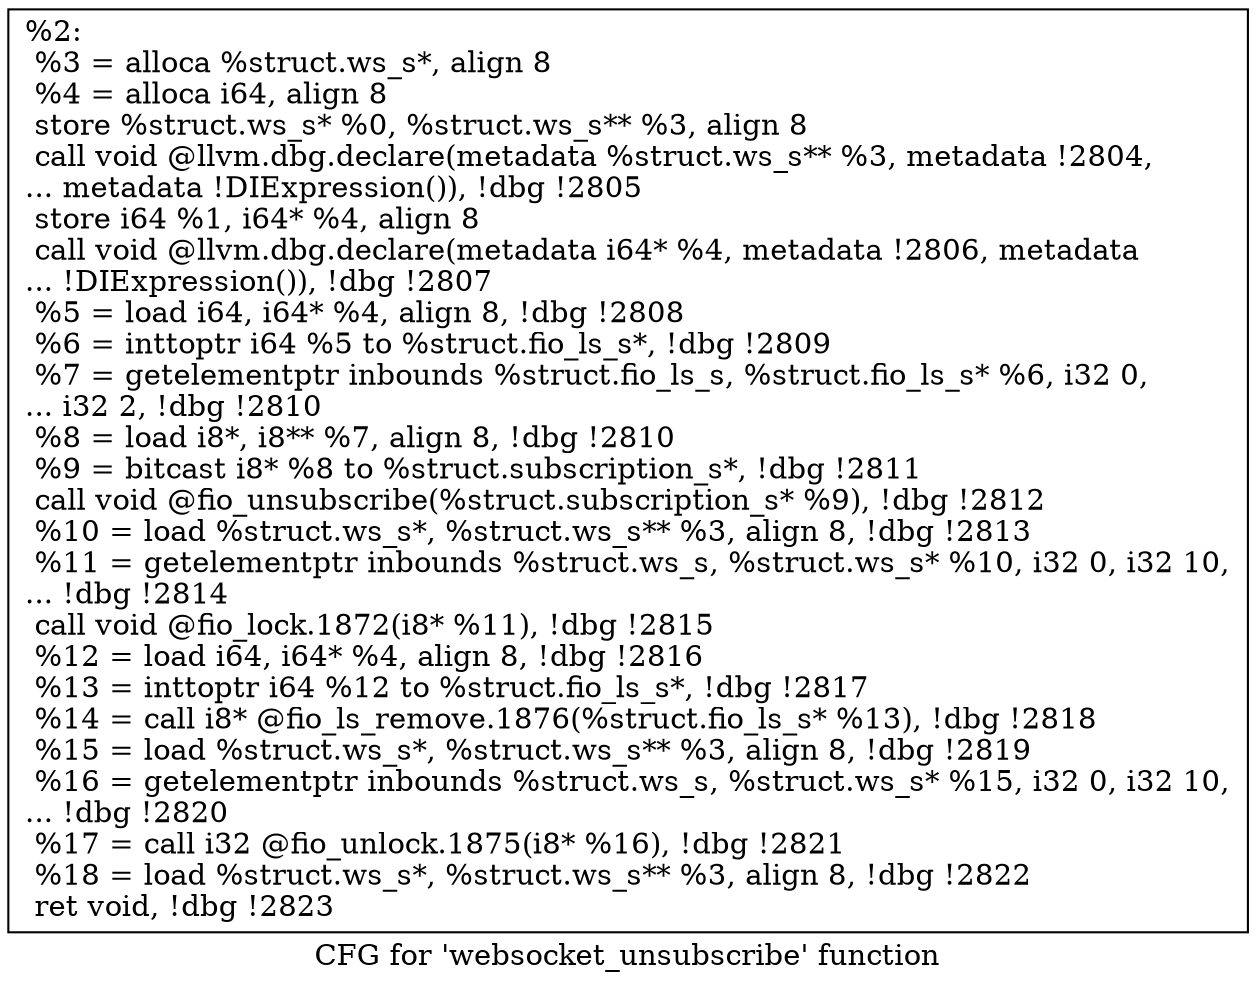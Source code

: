digraph "CFG for 'websocket_unsubscribe' function" {
	label="CFG for 'websocket_unsubscribe' function";

	Node0x556852650040 [shape=record,label="{%2:\l  %3 = alloca %struct.ws_s*, align 8\l  %4 = alloca i64, align 8\l  store %struct.ws_s* %0, %struct.ws_s** %3, align 8\l  call void @llvm.dbg.declare(metadata %struct.ws_s** %3, metadata !2804,\l... metadata !DIExpression()), !dbg !2805\l  store i64 %1, i64* %4, align 8\l  call void @llvm.dbg.declare(metadata i64* %4, metadata !2806, metadata\l... !DIExpression()), !dbg !2807\l  %5 = load i64, i64* %4, align 8, !dbg !2808\l  %6 = inttoptr i64 %5 to %struct.fio_ls_s*, !dbg !2809\l  %7 = getelementptr inbounds %struct.fio_ls_s, %struct.fio_ls_s* %6, i32 0,\l... i32 2, !dbg !2810\l  %8 = load i8*, i8** %7, align 8, !dbg !2810\l  %9 = bitcast i8* %8 to %struct.subscription_s*, !dbg !2811\l  call void @fio_unsubscribe(%struct.subscription_s* %9), !dbg !2812\l  %10 = load %struct.ws_s*, %struct.ws_s** %3, align 8, !dbg !2813\l  %11 = getelementptr inbounds %struct.ws_s, %struct.ws_s* %10, i32 0, i32 10,\l... !dbg !2814\l  call void @fio_lock.1872(i8* %11), !dbg !2815\l  %12 = load i64, i64* %4, align 8, !dbg !2816\l  %13 = inttoptr i64 %12 to %struct.fio_ls_s*, !dbg !2817\l  %14 = call i8* @fio_ls_remove.1876(%struct.fio_ls_s* %13), !dbg !2818\l  %15 = load %struct.ws_s*, %struct.ws_s** %3, align 8, !dbg !2819\l  %16 = getelementptr inbounds %struct.ws_s, %struct.ws_s* %15, i32 0, i32 10,\l... !dbg !2820\l  %17 = call i32 @fio_unlock.1875(i8* %16), !dbg !2821\l  %18 = load %struct.ws_s*, %struct.ws_s** %3, align 8, !dbg !2822\l  ret void, !dbg !2823\l}"];
}
